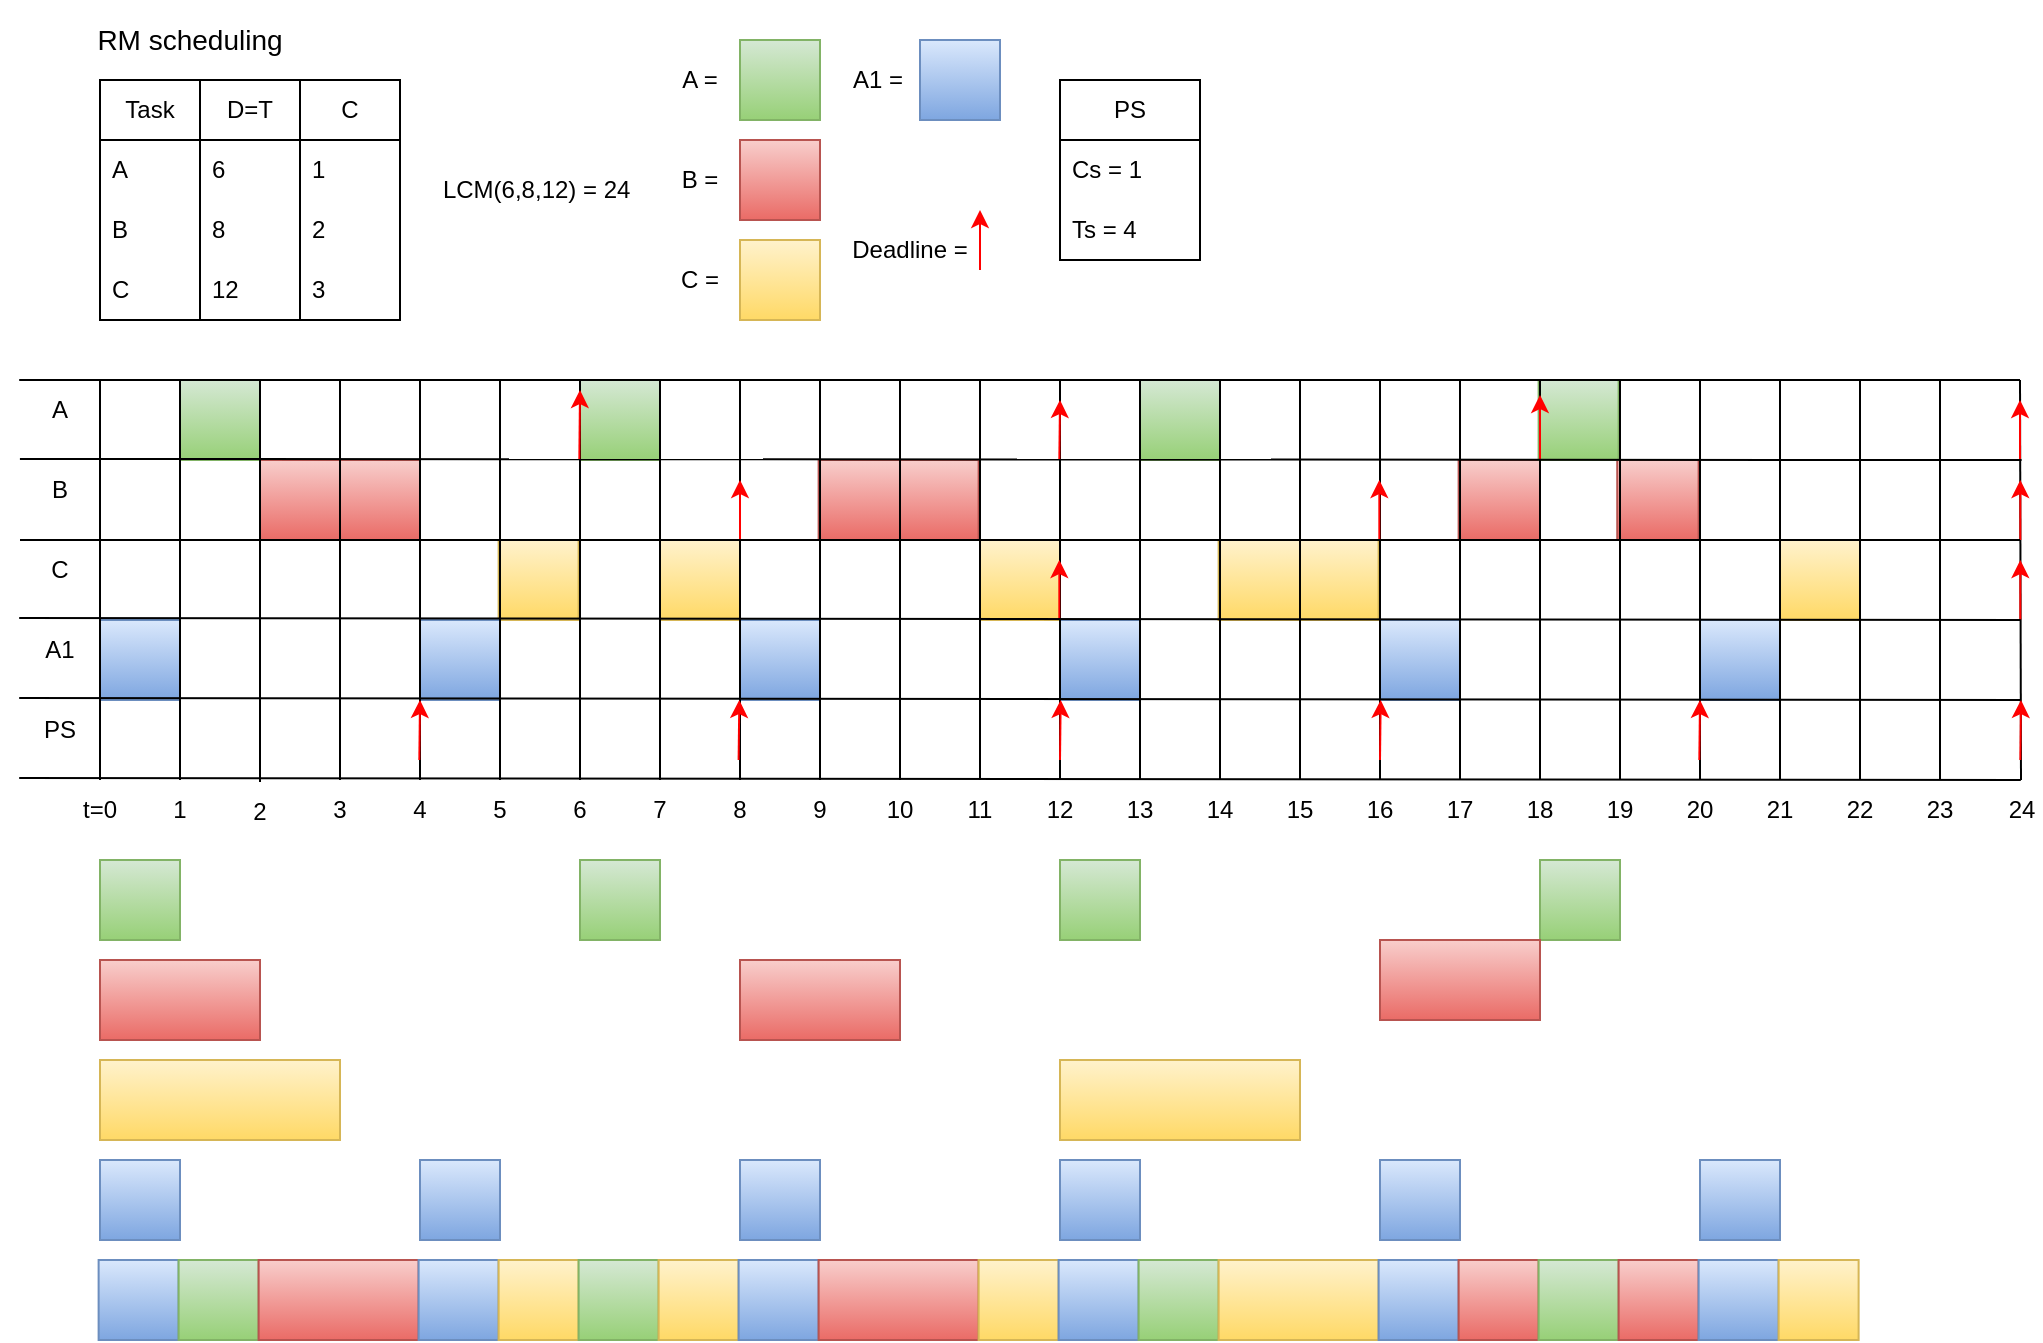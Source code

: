 <mxfile version="22.1.2" type="device">
  <diagram name="Sida-1" id="bI88NV0exRHbOh0KIqnN">
    <mxGraphModel dx="1357" dy="914" grid="1" gridSize="10" guides="1" tooltips="1" connect="1" arrows="1" fold="1" page="1" pageScale="1" pageWidth="827" pageHeight="1169" math="0" shadow="0">
      <root>
        <mxCell id="0" />
        <mxCell id="1" parent="0" />
        <mxCell id="SeVfyd3zEwKNkUkjgWwA-301" value="" style="rounded=0;whiteSpace=wrap;html=1;fillColor=#fff2cc;strokeColor=#d6b656;gradientColor=#ffd966;" vertex="1" parent="1">
          <mxGeometry x="920" y="280" width="40" height="40" as="geometry" />
        </mxCell>
        <mxCell id="SeVfyd3zEwKNkUkjgWwA-300" value="" style="rounded=0;whiteSpace=wrap;html=1;fillColor=#fff2cc;strokeColor=#d6b656;gradientColor=#ffd966;" vertex="1" parent="1">
          <mxGeometry x="639.31" y="280" width="80" height="40" as="geometry" />
        </mxCell>
        <mxCell id="SeVfyd3zEwKNkUkjgWwA-299" value="" style="rounded=0;whiteSpace=wrap;html=1;fillColor=#fff2cc;strokeColor=#d6b656;gradientColor=#ffd966;" vertex="1" parent="1">
          <mxGeometry x="520" y="280" width="40" height="40" as="geometry" />
        </mxCell>
        <mxCell id="SeVfyd3zEwKNkUkjgWwA-298" value="" style="rounded=0;whiteSpace=wrap;html=1;fillColor=#fff2cc;strokeColor=#d6b656;gradientColor=#ffd966;" vertex="1" parent="1">
          <mxGeometry x="360" y="280" width="40" height="40" as="geometry" />
        </mxCell>
        <mxCell id="SeVfyd3zEwKNkUkjgWwA-297" value="" style="rounded=0;whiteSpace=wrap;html=1;fillColor=#fff2cc;strokeColor=#d6b656;gradientColor=#ffd966;" vertex="1" parent="1">
          <mxGeometry x="279.31" y="280" width="40" height="40" as="geometry" />
        </mxCell>
        <mxCell id="SeVfyd3zEwKNkUkjgWwA-296" value="" style="rounded=0;whiteSpace=wrap;html=1;fillColor=#f8cecc;strokeColor=#b85450;gradientColor=#ea6b66;" vertex="1" parent="1">
          <mxGeometry x="838.62" y="240" width="40.69" height="40" as="geometry" />
        </mxCell>
        <mxCell id="SeVfyd3zEwKNkUkjgWwA-295" value="" style="rounded=0;whiteSpace=wrap;html=1;fillColor=#f8cecc;strokeColor=#b85450;gradientColor=#ea6b66;" vertex="1" parent="1">
          <mxGeometry x="759.31" y="240" width="40.69" height="40" as="geometry" />
        </mxCell>
        <mxCell id="SeVfyd3zEwKNkUkjgWwA-294" value="" style="rounded=0;whiteSpace=wrap;html=1;fillColor=#f8cecc;strokeColor=#b85450;gradientColor=#ea6b66;" vertex="1" parent="1">
          <mxGeometry x="439.31" y="240" width="80" height="40" as="geometry" />
        </mxCell>
        <mxCell id="SeVfyd3zEwKNkUkjgWwA-292" value="" style="rounded=0;whiteSpace=wrap;html=1;fillColor=#f8cecc;strokeColor=#b85450;gradientColor=#ea6b66;" vertex="1" parent="1">
          <mxGeometry x="160" y="240" width="80" height="40" as="geometry" />
        </mxCell>
        <mxCell id="SeVfyd3zEwKNkUkjgWwA-291" value="" style="whiteSpace=wrap;html=1;aspect=fixed;fillColor=#d5e8d4;strokeColor=#82b366;gradientColor=#97d077;" vertex="1" parent="1">
          <mxGeometry x="799.31" y="200" width="40" height="40" as="geometry" />
        </mxCell>
        <mxCell id="SeVfyd3zEwKNkUkjgWwA-290" value="" style="whiteSpace=wrap;html=1;aspect=fixed;fillColor=#d5e8d4;strokeColor=#82b366;gradientColor=#97d077;" vertex="1" parent="1">
          <mxGeometry x="600" y="200" width="40" height="40" as="geometry" />
        </mxCell>
        <mxCell id="SeVfyd3zEwKNkUkjgWwA-289" value="" style="whiteSpace=wrap;html=1;aspect=fixed;fillColor=#d5e8d4;strokeColor=#82b366;gradientColor=#97d077;" vertex="1" parent="1">
          <mxGeometry x="320" y="200" width="40" height="40" as="geometry" />
        </mxCell>
        <mxCell id="SeVfyd3zEwKNkUkjgWwA-288" value="" style="whiteSpace=wrap;html=1;aspect=fixed;fillColor=#d5e8d4;strokeColor=#82b366;gradientColor=#97d077;" vertex="1" parent="1">
          <mxGeometry x="120" y="200" width="40" height="40" as="geometry" />
        </mxCell>
        <mxCell id="SeVfyd3zEwKNkUkjgWwA-287" value="" style="whiteSpace=wrap;html=1;aspect=fixed;fillColor=#dae8fc;strokeColor=#6c8ebf;gradientColor=#7ea6e0;" vertex="1" parent="1">
          <mxGeometry x="880" y="320" width="40" height="40" as="geometry" />
        </mxCell>
        <mxCell id="SeVfyd3zEwKNkUkjgWwA-286" value="" style="whiteSpace=wrap;html=1;aspect=fixed;fillColor=#dae8fc;strokeColor=#6c8ebf;gradientColor=#7ea6e0;" vertex="1" parent="1">
          <mxGeometry x="720" y="320" width="40" height="40" as="geometry" />
        </mxCell>
        <mxCell id="SeVfyd3zEwKNkUkjgWwA-284" value="" style="whiteSpace=wrap;html=1;aspect=fixed;fillColor=#dae8fc;strokeColor=#6c8ebf;gradientColor=#7ea6e0;" vertex="1" parent="1">
          <mxGeometry x="400" y="320" width="40" height="40" as="geometry" />
        </mxCell>
        <mxCell id="SeVfyd3zEwKNkUkjgWwA-285" value="" style="whiteSpace=wrap;html=1;aspect=fixed;fillColor=#dae8fc;strokeColor=#6c8ebf;gradientColor=#7ea6e0;" vertex="1" parent="1">
          <mxGeometry x="560" y="320" width="40" height="40" as="geometry" />
        </mxCell>
        <mxCell id="SeVfyd3zEwKNkUkjgWwA-283" value="" style="whiteSpace=wrap;html=1;aspect=fixed;fillColor=#dae8fc;strokeColor=#6c8ebf;gradientColor=#7ea6e0;" vertex="1" parent="1">
          <mxGeometry x="240" y="320" width="40" height="40" as="geometry" />
        </mxCell>
        <mxCell id="SeVfyd3zEwKNkUkjgWwA-282" value="" style="whiteSpace=wrap;html=1;aspect=fixed;fillColor=#dae8fc;strokeColor=#6c8ebf;gradientColor=#7ea6e0;" vertex="1" parent="1">
          <mxGeometry x="80" y="320" width="40" height="40" as="geometry" />
        </mxCell>
        <mxCell id="SeVfyd3zEwKNkUkjgWwA-144" value="" style="whiteSpace=wrap;html=1;aspect=fixed;fillColor=#d5e8d4;strokeColor=#82b366;gradientColor=#97d077;" vertex="1" parent="1">
          <mxGeometry x="800" y="440" width="40" height="40" as="geometry" />
        </mxCell>
        <mxCell id="SeVfyd3zEwKNkUkjgWwA-145" value="" style="rounded=0;whiteSpace=wrap;html=1;fillColor=#f8cecc;strokeColor=#b85450;gradientColor=#ea6b66;" vertex="1" parent="1">
          <mxGeometry x="720" y="480" width="80" height="40" as="geometry" />
        </mxCell>
        <mxCell id="SeVfyd3zEwKNkUkjgWwA-146" value="" style="rounded=0;whiteSpace=wrap;html=1;fillColor=#fff2cc;strokeColor=#d6b656;gradientColor=#ffd966;" vertex="1" parent="1">
          <mxGeometry x="560" y="540" width="120" height="40" as="geometry" />
        </mxCell>
        <mxCell id="SeVfyd3zEwKNkUkjgWwA-147" value="" style="whiteSpace=wrap;html=1;aspect=fixed;fillColor=#d5e8d4;strokeColor=#82b366;gradientColor=#97d077;" vertex="1" parent="1">
          <mxGeometry x="560" y="440" width="40" height="40" as="geometry" />
        </mxCell>
        <mxCell id="SeVfyd3zEwKNkUkjgWwA-148" value="" style="rounded=0;whiteSpace=wrap;html=1;fillColor=#f8cecc;strokeColor=#b85450;gradientColor=#ea6b66;" vertex="1" parent="1">
          <mxGeometry x="400" y="490" width="80" height="40" as="geometry" />
        </mxCell>
        <mxCell id="SeVfyd3zEwKNkUkjgWwA-149" value="" style="whiteSpace=wrap;html=1;aspect=fixed;fillColor=#d5e8d4;strokeColor=#82b366;gradientColor=#97d077;" vertex="1" parent="1">
          <mxGeometry x="320" y="440" width="40" height="40" as="geometry" />
        </mxCell>
        <mxCell id="SeVfyd3zEwKNkUkjgWwA-150" value="" style="rounded=0;whiteSpace=wrap;html=1;fillColor=#fff2cc;strokeColor=#d6b656;gradientColor=#ffd966;" vertex="1" parent="1">
          <mxGeometry x="80" y="540" width="120" height="40" as="geometry" />
        </mxCell>
        <mxCell id="SeVfyd3zEwKNkUkjgWwA-151" value="" style="rounded=0;whiteSpace=wrap;html=1;fillColor=#f8cecc;strokeColor=#b85450;gradientColor=#ea6b66;" vertex="1" parent="1">
          <mxGeometry x="80" y="490" width="80" height="40" as="geometry" />
        </mxCell>
        <mxCell id="SeVfyd3zEwKNkUkjgWwA-152" value="" style="whiteSpace=wrap;html=1;aspect=fixed;fillColor=#d5e8d4;strokeColor=#82b366;gradientColor=#97d077;" vertex="1" parent="1">
          <mxGeometry x="80" y="440" width="40" height="40" as="geometry" />
        </mxCell>
        <mxCell id="SeVfyd3zEwKNkUkjgWwA-153" value="" style="endArrow=none;html=1;rounded=0;exitX=0.5;exitY=0;exitDx=0;exitDy=0;" edge="1" parent="1" source="SeVfyd3zEwKNkUkjgWwA-200">
          <mxGeometry width="50" height="50" relative="1" as="geometry">
            <mxPoint x="80" y="360" as="sourcePoint" />
            <mxPoint x="80" y="200" as="targetPoint" />
            <Array as="points" />
          </mxGeometry>
        </mxCell>
        <mxCell id="SeVfyd3zEwKNkUkjgWwA-154" value="" style="endArrow=none;html=1;rounded=0;exitX=0.5;exitY=0;exitDx=0;exitDy=0;" edge="1" parent="1" source="SeVfyd3zEwKNkUkjgWwA-201">
          <mxGeometry width="50" height="50" relative="1" as="geometry">
            <mxPoint x="120" y="360" as="sourcePoint" />
            <mxPoint x="120" y="200" as="targetPoint" />
            <Array as="points" />
          </mxGeometry>
        </mxCell>
        <mxCell id="SeVfyd3zEwKNkUkjgWwA-155" value="" style="endArrow=none;html=1;rounded=0;exitX=0.5;exitY=0;exitDx=0;exitDy=0;" edge="1" parent="1" source="SeVfyd3zEwKNkUkjgWwA-202">
          <mxGeometry width="50" height="50" relative="1" as="geometry">
            <mxPoint x="160" y="360" as="sourcePoint" />
            <mxPoint x="160" y="200" as="targetPoint" />
            <Array as="points" />
          </mxGeometry>
        </mxCell>
        <mxCell id="SeVfyd3zEwKNkUkjgWwA-156" value="" style="endArrow=none;html=1;rounded=0;exitX=0.5;exitY=0;exitDx=0;exitDy=0;" edge="1" parent="1" source="SeVfyd3zEwKNkUkjgWwA-203">
          <mxGeometry width="50" height="50" relative="1" as="geometry">
            <mxPoint x="200" y="360" as="sourcePoint" />
            <mxPoint x="200" y="200" as="targetPoint" />
            <Array as="points" />
          </mxGeometry>
        </mxCell>
        <mxCell id="SeVfyd3zEwKNkUkjgWwA-157" value="" style="endArrow=none;html=1;rounded=0;exitX=0.5;exitY=0;exitDx=0;exitDy=0;" edge="1" parent="1" source="SeVfyd3zEwKNkUkjgWwA-204">
          <mxGeometry width="50" height="50" relative="1" as="geometry">
            <mxPoint x="240" y="360" as="sourcePoint" />
            <mxPoint x="240" y="200" as="targetPoint" />
            <Array as="points" />
          </mxGeometry>
        </mxCell>
        <mxCell id="SeVfyd3zEwKNkUkjgWwA-158" value="" style="endArrow=none;html=1;rounded=0;exitX=0.5;exitY=0;exitDx=0;exitDy=0;" edge="1" parent="1" source="SeVfyd3zEwKNkUkjgWwA-205">
          <mxGeometry width="50" height="50" relative="1" as="geometry">
            <mxPoint x="280" y="360" as="sourcePoint" />
            <mxPoint x="280" y="200" as="targetPoint" />
            <Array as="points" />
          </mxGeometry>
        </mxCell>
        <mxCell id="SeVfyd3zEwKNkUkjgWwA-159" value="" style="endArrow=none;html=1;rounded=0;exitX=0.5;exitY=0;exitDx=0;exitDy=0;" edge="1" parent="1" source="SeVfyd3zEwKNkUkjgWwA-206">
          <mxGeometry width="50" height="50" relative="1" as="geometry">
            <mxPoint x="320" y="360" as="sourcePoint" />
            <mxPoint x="320" y="200" as="targetPoint" />
            <Array as="points" />
          </mxGeometry>
        </mxCell>
        <mxCell id="SeVfyd3zEwKNkUkjgWwA-160" value="" style="endArrow=none;html=1;rounded=0;exitX=0.5;exitY=0;exitDx=0;exitDy=0;" edge="1" parent="1" source="SeVfyd3zEwKNkUkjgWwA-207">
          <mxGeometry width="50" height="50" relative="1" as="geometry">
            <mxPoint x="360" y="360" as="sourcePoint" />
            <mxPoint x="360" y="200" as="targetPoint" />
            <Array as="points" />
          </mxGeometry>
        </mxCell>
        <mxCell id="SeVfyd3zEwKNkUkjgWwA-161" value="" style="endArrow=none;html=1;rounded=0;exitX=0.5;exitY=0;exitDx=0;exitDy=0;" edge="1" parent="1" source="SeVfyd3zEwKNkUkjgWwA-208">
          <mxGeometry width="50" height="50" relative="1" as="geometry">
            <mxPoint x="400" y="360" as="sourcePoint" />
            <mxPoint x="400" y="200" as="targetPoint" />
            <Array as="points" />
          </mxGeometry>
        </mxCell>
        <mxCell id="SeVfyd3zEwKNkUkjgWwA-162" value="" style="endArrow=none;html=1;rounded=0;exitX=0.5;exitY=0;exitDx=0;exitDy=0;" edge="1" parent="1" source="SeVfyd3zEwKNkUkjgWwA-209">
          <mxGeometry width="50" height="50" relative="1" as="geometry">
            <mxPoint x="440" y="360" as="sourcePoint" />
            <mxPoint x="440" y="200" as="targetPoint" />
            <Array as="points" />
          </mxGeometry>
        </mxCell>
        <mxCell id="SeVfyd3zEwKNkUkjgWwA-163" value="" style="endArrow=none;html=1;rounded=0;exitX=0.5;exitY=0;exitDx=0;exitDy=0;" edge="1" parent="1" source="SeVfyd3zEwKNkUkjgWwA-210">
          <mxGeometry width="50" height="50" relative="1" as="geometry">
            <mxPoint x="480" y="360" as="sourcePoint" />
            <mxPoint x="480" y="200" as="targetPoint" />
            <Array as="points" />
          </mxGeometry>
        </mxCell>
        <mxCell id="SeVfyd3zEwKNkUkjgWwA-164" value="" style="endArrow=none;html=1;rounded=0;exitX=0.5;exitY=0;exitDx=0;exitDy=0;" edge="1" parent="1" source="SeVfyd3zEwKNkUkjgWwA-211">
          <mxGeometry width="50" height="50" relative="1" as="geometry">
            <mxPoint x="520" y="360" as="sourcePoint" />
            <mxPoint x="520" y="200" as="targetPoint" />
            <Array as="points" />
          </mxGeometry>
        </mxCell>
        <mxCell id="SeVfyd3zEwKNkUkjgWwA-165" value="" style="endArrow=none;html=1;rounded=0;exitX=0.5;exitY=0;exitDx=0;exitDy=0;" edge="1" parent="1" source="SeVfyd3zEwKNkUkjgWwA-212">
          <mxGeometry width="50" height="50" relative="1" as="geometry">
            <mxPoint x="560" y="360" as="sourcePoint" />
            <mxPoint x="560" y="200" as="targetPoint" />
            <Array as="points" />
          </mxGeometry>
        </mxCell>
        <mxCell id="SeVfyd3zEwKNkUkjgWwA-166" value="" style="endArrow=none;html=1;rounded=0;exitX=0.5;exitY=0;exitDx=0;exitDy=0;" edge="1" parent="1" source="SeVfyd3zEwKNkUkjgWwA-213">
          <mxGeometry width="50" height="50" relative="1" as="geometry">
            <mxPoint x="600" y="360" as="sourcePoint" />
            <mxPoint x="600" y="200" as="targetPoint" />
            <Array as="points" />
          </mxGeometry>
        </mxCell>
        <mxCell id="SeVfyd3zEwKNkUkjgWwA-167" value="" style="endArrow=none;html=1;rounded=0;exitX=0.5;exitY=0;exitDx=0;exitDy=0;" edge="1" parent="1" source="SeVfyd3zEwKNkUkjgWwA-214">
          <mxGeometry width="50" height="50" relative="1" as="geometry">
            <mxPoint x="640" y="360" as="sourcePoint" />
            <mxPoint x="640" y="200" as="targetPoint" />
            <Array as="points" />
          </mxGeometry>
        </mxCell>
        <mxCell id="SeVfyd3zEwKNkUkjgWwA-168" value="" style="endArrow=none;html=1;rounded=0;exitX=0.5;exitY=0;exitDx=0;exitDy=0;" edge="1" parent="1" source="SeVfyd3zEwKNkUkjgWwA-215">
          <mxGeometry width="50" height="50" relative="1" as="geometry">
            <mxPoint x="680" y="360" as="sourcePoint" />
            <mxPoint x="680" y="200" as="targetPoint" />
            <Array as="points" />
          </mxGeometry>
        </mxCell>
        <mxCell id="SeVfyd3zEwKNkUkjgWwA-169" value="" style="endArrow=none;html=1;rounded=0;exitX=0.5;exitY=0;exitDx=0;exitDy=0;" edge="1" parent="1" source="SeVfyd3zEwKNkUkjgWwA-216">
          <mxGeometry width="50" height="50" relative="1" as="geometry">
            <mxPoint x="720" y="360" as="sourcePoint" />
            <mxPoint x="720" y="200" as="targetPoint" />
            <Array as="points" />
          </mxGeometry>
        </mxCell>
        <mxCell id="SeVfyd3zEwKNkUkjgWwA-170" value="" style="endArrow=none;html=1;rounded=0;exitX=0.5;exitY=0;exitDx=0;exitDy=0;" edge="1" parent="1" source="SeVfyd3zEwKNkUkjgWwA-217">
          <mxGeometry width="50" height="50" relative="1" as="geometry">
            <mxPoint x="760" y="360" as="sourcePoint" />
            <mxPoint x="760" y="200" as="targetPoint" />
            <Array as="points" />
          </mxGeometry>
        </mxCell>
        <mxCell id="SeVfyd3zEwKNkUkjgWwA-171" value="" style="endArrow=none;html=1;rounded=0;exitX=0.5;exitY=0;exitDx=0;exitDy=0;" edge="1" parent="1" source="SeVfyd3zEwKNkUkjgWwA-218">
          <mxGeometry width="50" height="50" relative="1" as="geometry">
            <mxPoint x="800" y="360" as="sourcePoint" />
            <mxPoint x="800" y="200" as="targetPoint" />
            <Array as="points" />
          </mxGeometry>
        </mxCell>
        <mxCell id="SeVfyd3zEwKNkUkjgWwA-172" value="" style="endArrow=none;html=1;rounded=0;exitX=0.5;exitY=0;exitDx=0;exitDy=0;" edge="1" parent="1" source="SeVfyd3zEwKNkUkjgWwA-219">
          <mxGeometry width="50" height="50" relative="1" as="geometry">
            <mxPoint x="840" y="360" as="sourcePoint" />
            <mxPoint x="840" y="200" as="targetPoint" />
            <Array as="points" />
          </mxGeometry>
        </mxCell>
        <mxCell id="SeVfyd3zEwKNkUkjgWwA-173" value="" style="endArrow=none;html=1;rounded=0;exitX=0.5;exitY=0;exitDx=0;exitDy=0;" edge="1" parent="1" source="SeVfyd3zEwKNkUkjgWwA-220">
          <mxGeometry width="50" height="50" relative="1" as="geometry">
            <mxPoint x="880" y="360" as="sourcePoint" />
            <mxPoint x="880" y="200" as="targetPoint" />
            <Array as="points" />
          </mxGeometry>
        </mxCell>
        <mxCell id="SeVfyd3zEwKNkUkjgWwA-174" value="" style="endArrow=none;html=1;rounded=0;exitX=0.5;exitY=0;exitDx=0;exitDy=0;" edge="1" parent="1" source="SeVfyd3zEwKNkUkjgWwA-221">
          <mxGeometry width="50" height="50" relative="1" as="geometry">
            <mxPoint x="920" y="360" as="sourcePoint" />
            <mxPoint x="920" y="200" as="targetPoint" />
            <Array as="points" />
          </mxGeometry>
        </mxCell>
        <mxCell id="SeVfyd3zEwKNkUkjgWwA-175" value="" style="endArrow=none;html=1;rounded=0;exitX=0.5;exitY=0;exitDx=0;exitDy=0;" edge="1" parent="1" source="SeVfyd3zEwKNkUkjgWwA-222">
          <mxGeometry width="50" height="50" relative="1" as="geometry">
            <mxPoint x="960" y="360" as="sourcePoint" />
            <mxPoint x="960" y="200" as="targetPoint" />
            <Array as="points" />
          </mxGeometry>
        </mxCell>
        <mxCell id="SeVfyd3zEwKNkUkjgWwA-176" value="" style="endArrow=none;html=1;rounded=0;exitX=0.5;exitY=0;exitDx=0;exitDy=0;" edge="1" parent="1" source="SeVfyd3zEwKNkUkjgWwA-223">
          <mxGeometry width="50" height="50" relative="1" as="geometry">
            <mxPoint x="1000" y="360" as="sourcePoint" />
            <mxPoint x="1000" y="200" as="targetPoint" />
            <Array as="points" />
          </mxGeometry>
        </mxCell>
        <mxCell id="SeVfyd3zEwKNkUkjgWwA-177" value="" style="endArrow=none;html=1;rounded=0;exitX=0.5;exitY=0;exitDx=0;exitDy=0;" edge="1" parent="1" source="SeVfyd3zEwKNkUkjgWwA-224">
          <mxGeometry width="50" height="50" relative="1" as="geometry">
            <mxPoint x="1040" y="360" as="sourcePoint" />
            <mxPoint x="1040" y="200" as="targetPoint" />
            <Array as="points" />
          </mxGeometry>
        </mxCell>
        <mxCell id="SeVfyd3zEwKNkUkjgWwA-178" value="A" style="text;html=1;strokeColor=none;fillColor=none;align=center;verticalAlign=middle;whiteSpace=wrap;rounded=0;" vertex="1" parent="1">
          <mxGeometry x="30" y="200" width="60" height="30" as="geometry" />
        </mxCell>
        <mxCell id="SeVfyd3zEwKNkUkjgWwA-179" value="B" style="text;html=1;strokeColor=none;fillColor=none;align=center;verticalAlign=middle;whiteSpace=wrap;rounded=0;" vertex="1" parent="1">
          <mxGeometry x="30" y="240" width="60" height="30" as="geometry" />
        </mxCell>
        <mxCell id="SeVfyd3zEwKNkUkjgWwA-180" value="C" style="text;html=1;strokeColor=none;fillColor=none;align=center;verticalAlign=middle;whiteSpace=wrap;rounded=0;" vertex="1" parent="1">
          <mxGeometry x="30" y="280" width="60" height="30" as="geometry" />
        </mxCell>
        <mxCell id="SeVfyd3zEwKNkUkjgWwA-181" value="Task" style="swimlane;fontStyle=0;childLayout=stackLayout;horizontal=1;startSize=30;horizontalStack=0;resizeParent=1;resizeParentMax=0;resizeLast=0;collapsible=1;marginBottom=0;whiteSpace=wrap;html=1;" vertex="1" parent="1">
          <mxGeometry x="80" y="50" width="50" height="120" as="geometry" />
        </mxCell>
        <mxCell id="SeVfyd3zEwKNkUkjgWwA-182" value="A" style="text;strokeColor=none;fillColor=none;align=left;verticalAlign=middle;spacingLeft=4;spacingRight=4;overflow=hidden;points=[[0,0.5],[1,0.5]];portConstraint=eastwest;rotatable=0;whiteSpace=wrap;html=1;" vertex="1" parent="SeVfyd3zEwKNkUkjgWwA-181">
          <mxGeometry y="30" width="50" height="30" as="geometry" />
        </mxCell>
        <mxCell id="SeVfyd3zEwKNkUkjgWwA-183" value="B" style="text;strokeColor=none;fillColor=none;align=left;verticalAlign=middle;spacingLeft=4;spacingRight=4;overflow=hidden;points=[[0,0.5],[1,0.5]];portConstraint=eastwest;rotatable=0;whiteSpace=wrap;html=1;" vertex="1" parent="SeVfyd3zEwKNkUkjgWwA-181">
          <mxGeometry y="60" width="50" height="30" as="geometry" />
        </mxCell>
        <mxCell id="SeVfyd3zEwKNkUkjgWwA-184" value="C" style="text;strokeColor=none;fillColor=none;align=left;verticalAlign=middle;spacingLeft=4;spacingRight=4;overflow=hidden;points=[[0,0.5],[1,0.5]];portConstraint=eastwest;rotatable=0;whiteSpace=wrap;html=1;" vertex="1" parent="SeVfyd3zEwKNkUkjgWwA-181">
          <mxGeometry y="90" width="50" height="30" as="geometry" />
        </mxCell>
        <mxCell id="SeVfyd3zEwKNkUkjgWwA-185" value="D=T" style="swimlane;fontStyle=0;childLayout=stackLayout;horizontal=1;startSize=30;horizontalStack=0;resizeParent=1;resizeParentMax=0;resizeLast=0;collapsible=1;marginBottom=0;whiteSpace=wrap;html=1;" vertex="1" parent="1">
          <mxGeometry x="130" y="50" width="50" height="120" as="geometry" />
        </mxCell>
        <mxCell id="SeVfyd3zEwKNkUkjgWwA-186" value="6" style="text;strokeColor=none;fillColor=none;align=left;verticalAlign=middle;spacingLeft=4;spacingRight=4;overflow=hidden;points=[[0,0.5],[1,0.5]];portConstraint=eastwest;rotatable=0;whiteSpace=wrap;html=1;" vertex="1" parent="SeVfyd3zEwKNkUkjgWwA-185">
          <mxGeometry y="30" width="50" height="30" as="geometry" />
        </mxCell>
        <mxCell id="SeVfyd3zEwKNkUkjgWwA-187" value="8" style="text;strokeColor=none;fillColor=none;align=left;verticalAlign=middle;spacingLeft=4;spacingRight=4;overflow=hidden;points=[[0,0.5],[1,0.5]];portConstraint=eastwest;rotatable=0;whiteSpace=wrap;html=1;" vertex="1" parent="SeVfyd3zEwKNkUkjgWwA-185">
          <mxGeometry y="60" width="50" height="30" as="geometry" />
        </mxCell>
        <mxCell id="SeVfyd3zEwKNkUkjgWwA-188" value="12" style="text;strokeColor=none;fillColor=none;align=left;verticalAlign=middle;spacingLeft=4;spacingRight=4;overflow=hidden;points=[[0,0.5],[1,0.5]];portConstraint=eastwest;rotatable=0;whiteSpace=wrap;html=1;" vertex="1" parent="SeVfyd3zEwKNkUkjgWwA-185">
          <mxGeometry y="90" width="50" height="30" as="geometry" />
        </mxCell>
        <mxCell id="SeVfyd3zEwKNkUkjgWwA-189" value="C" style="swimlane;fontStyle=0;childLayout=stackLayout;horizontal=1;startSize=30;horizontalStack=0;resizeParent=1;resizeParentMax=0;resizeLast=0;collapsible=1;marginBottom=0;whiteSpace=wrap;html=1;" vertex="1" parent="1">
          <mxGeometry x="180" y="50" width="50" height="120" as="geometry" />
        </mxCell>
        <mxCell id="SeVfyd3zEwKNkUkjgWwA-190" value="1" style="text;strokeColor=none;fillColor=none;align=left;verticalAlign=middle;spacingLeft=4;spacingRight=4;overflow=hidden;points=[[0,0.5],[1,0.5]];portConstraint=eastwest;rotatable=0;whiteSpace=wrap;html=1;" vertex="1" parent="SeVfyd3zEwKNkUkjgWwA-189">
          <mxGeometry y="30" width="50" height="30" as="geometry" />
        </mxCell>
        <mxCell id="SeVfyd3zEwKNkUkjgWwA-191" value="2" style="text;strokeColor=none;fillColor=none;align=left;verticalAlign=middle;spacingLeft=4;spacingRight=4;overflow=hidden;points=[[0,0.5],[1,0.5]];portConstraint=eastwest;rotatable=0;whiteSpace=wrap;html=1;" vertex="1" parent="SeVfyd3zEwKNkUkjgWwA-189">
          <mxGeometry y="60" width="50" height="30" as="geometry" />
        </mxCell>
        <mxCell id="SeVfyd3zEwKNkUkjgWwA-192" value="3" style="text;strokeColor=none;fillColor=none;align=left;verticalAlign=middle;spacingLeft=4;spacingRight=4;overflow=hidden;points=[[0,0.5],[1,0.5]];portConstraint=eastwest;rotatable=0;whiteSpace=wrap;html=1;" vertex="1" parent="SeVfyd3zEwKNkUkjgWwA-189">
          <mxGeometry y="90" width="50" height="30" as="geometry" />
        </mxCell>
        <mxCell id="SeVfyd3zEwKNkUkjgWwA-193" value="LCM(6,8,12) = 24&amp;nbsp;" style="text;html=1;strokeColor=none;fillColor=none;align=center;verticalAlign=middle;whiteSpace=wrap;rounded=0;" vertex="1" parent="1">
          <mxGeometry x="250" y="90" width="100" height="30" as="geometry" />
        </mxCell>
        <mxCell id="SeVfyd3zEwKNkUkjgWwA-194" value="" style="whiteSpace=wrap;html=1;aspect=fixed;fillColor=#fff2cc;strokeColor=#d6b656;gradientColor=#ffd966;" vertex="1" parent="1">
          <mxGeometry x="400" y="130" width="40" height="40" as="geometry" />
        </mxCell>
        <mxCell id="SeVfyd3zEwKNkUkjgWwA-195" value="" style="whiteSpace=wrap;html=1;aspect=fixed;fillColor=#f8cecc;strokeColor=#b85450;gradientColor=#ea6b66;" vertex="1" parent="1">
          <mxGeometry x="400" y="80" width="40" height="40" as="geometry" />
        </mxCell>
        <mxCell id="SeVfyd3zEwKNkUkjgWwA-196" value="" style="whiteSpace=wrap;html=1;aspect=fixed;fillColor=#d5e8d4;strokeColor=#82b366;gradientColor=#97d077;" vertex="1" parent="1">
          <mxGeometry x="400" y="30" width="40" height="40" as="geometry" />
        </mxCell>
        <mxCell id="SeVfyd3zEwKNkUkjgWwA-197" value="A =" style="text;html=1;strokeColor=none;fillColor=none;align=center;verticalAlign=middle;whiteSpace=wrap;rounded=0;" vertex="1" parent="1">
          <mxGeometry x="350" y="35" width="60" height="30" as="geometry" />
        </mxCell>
        <mxCell id="SeVfyd3zEwKNkUkjgWwA-198" value="B =" style="text;html=1;strokeColor=none;fillColor=none;align=center;verticalAlign=middle;whiteSpace=wrap;rounded=0;" vertex="1" parent="1">
          <mxGeometry x="350" y="85" width="60" height="30" as="geometry" />
        </mxCell>
        <mxCell id="SeVfyd3zEwKNkUkjgWwA-199" value="C =" style="text;html=1;strokeColor=none;fillColor=none;align=center;verticalAlign=middle;whiteSpace=wrap;rounded=0;" vertex="1" parent="1">
          <mxGeometry x="350" y="135" width="60" height="30" as="geometry" />
        </mxCell>
        <mxCell id="SeVfyd3zEwKNkUkjgWwA-200" value="t=0" style="text;html=1;strokeColor=none;fillColor=none;align=center;verticalAlign=middle;whiteSpace=wrap;rounded=0;" vertex="1" parent="1">
          <mxGeometry x="60" y="400" width="40" height="30" as="geometry" />
        </mxCell>
        <mxCell id="SeVfyd3zEwKNkUkjgWwA-201" value="1" style="text;html=1;strokeColor=none;fillColor=none;align=center;verticalAlign=middle;whiteSpace=wrap;rounded=0;" vertex="1" parent="1">
          <mxGeometry x="110" y="400" width="20" height="30" as="geometry" />
        </mxCell>
        <mxCell id="SeVfyd3zEwKNkUkjgWwA-202" value="2" style="text;html=1;strokeColor=none;fillColor=none;align=center;verticalAlign=middle;whiteSpace=wrap;rounded=0;" vertex="1" parent="1">
          <mxGeometry x="150" y="401" width="20" height="30" as="geometry" />
        </mxCell>
        <mxCell id="SeVfyd3zEwKNkUkjgWwA-203" value="3" style="text;html=1;strokeColor=none;fillColor=none;align=center;verticalAlign=middle;whiteSpace=wrap;rounded=0;" vertex="1" parent="1">
          <mxGeometry x="190" y="400" width="20" height="30" as="geometry" />
        </mxCell>
        <mxCell id="SeVfyd3zEwKNkUkjgWwA-204" value="4" style="text;html=1;strokeColor=none;fillColor=none;align=center;verticalAlign=middle;whiteSpace=wrap;rounded=0;" vertex="1" parent="1">
          <mxGeometry x="230" y="400" width="20" height="30" as="geometry" />
        </mxCell>
        <mxCell id="SeVfyd3zEwKNkUkjgWwA-205" value="5" style="text;html=1;strokeColor=none;fillColor=none;align=center;verticalAlign=middle;whiteSpace=wrap;rounded=0;" vertex="1" parent="1">
          <mxGeometry x="270" y="400" width="20" height="30" as="geometry" />
        </mxCell>
        <mxCell id="SeVfyd3zEwKNkUkjgWwA-206" value="6" style="text;html=1;strokeColor=none;fillColor=none;align=center;verticalAlign=middle;whiteSpace=wrap;rounded=0;" vertex="1" parent="1">
          <mxGeometry x="310" y="400" width="20" height="30" as="geometry" />
        </mxCell>
        <mxCell id="SeVfyd3zEwKNkUkjgWwA-207" value="7" style="text;html=1;strokeColor=none;fillColor=none;align=center;verticalAlign=middle;whiteSpace=wrap;rounded=0;" vertex="1" parent="1">
          <mxGeometry x="350" y="400" width="20" height="30" as="geometry" />
        </mxCell>
        <mxCell id="SeVfyd3zEwKNkUkjgWwA-208" value="8" style="text;html=1;strokeColor=none;fillColor=none;align=center;verticalAlign=middle;whiteSpace=wrap;rounded=0;" vertex="1" parent="1">
          <mxGeometry x="390" y="400" width="20" height="30" as="geometry" />
        </mxCell>
        <mxCell id="SeVfyd3zEwKNkUkjgWwA-209" value="9" style="text;html=1;strokeColor=none;fillColor=none;align=center;verticalAlign=middle;whiteSpace=wrap;rounded=0;" vertex="1" parent="1">
          <mxGeometry x="430" y="400" width="20" height="30" as="geometry" />
        </mxCell>
        <mxCell id="SeVfyd3zEwKNkUkjgWwA-210" value="10" style="text;html=1;strokeColor=none;fillColor=none;align=center;verticalAlign=middle;whiteSpace=wrap;rounded=0;" vertex="1" parent="1">
          <mxGeometry x="470" y="400" width="20" height="30" as="geometry" />
        </mxCell>
        <mxCell id="SeVfyd3zEwKNkUkjgWwA-211" value="11" style="text;html=1;strokeColor=none;fillColor=none;align=center;verticalAlign=middle;whiteSpace=wrap;rounded=0;" vertex="1" parent="1">
          <mxGeometry x="510" y="400" width="20" height="30" as="geometry" />
        </mxCell>
        <mxCell id="SeVfyd3zEwKNkUkjgWwA-212" value="12" style="text;html=1;strokeColor=none;fillColor=none;align=center;verticalAlign=middle;whiteSpace=wrap;rounded=0;" vertex="1" parent="1">
          <mxGeometry x="550" y="400" width="20" height="30" as="geometry" />
        </mxCell>
        <mxCell id="SeVfyd3zEwKNkUkjgWwA-213" value="13" style="text;html=1;strokeColor=none;fillColor=none;align=center;verticalAlign=middle;whiteSpace=wrap;rounded=0;" vertex="1" parent="1">
          <mxGeometry x="590" y="400" width="20" height="30" as="geometry" />
        </mxCell>
        <mxCell id="SeVfyd3zEwKNkUkjgWwA-214" value="14" style="text;html=1;strokeColor=none;fillColor=none;align=center;verticalAlign=middle;whiteSpace=wrap;rounded=0;" vertex="1" parent="1">
          <mxGeometry x="630" y="400" width="20" height="30" as="geometry" />
        </mxCell>
        <mxCell id="SeVfyd3zEwKNkUkjgWwA-215" value="15" style="text;html=1;strokeColor=none;fillColor=none;align=center;verticalAlign=middle;whiteSpace=wrap;rounded=0;" vertex="1" parent="1">
          <mxGeometry x="670" y="400" width="20" height="30" as="geometry" />
        </mxCell>
        <mxCell id="SeVfyd3zEwKNkUkjgWwA-216" value="16" style="text;html=1;strokeColor=none;fillColor=none;align=center;verticalAlign=middle;whiteSpace=wrap;rounded=0;" vertex="1" parent="1">
          <mxGeometry x="710" y="400" width="20" height="30" as="geometry" />
        </mxCell>
        <mxCell id="SeVfyd3zEwKNkUkjgWwA-217" value="17" style="text;html=1;strokeColor=none;fillColor=none;align=center;verticalAlign=middle;whiteSpace=wrap;rounded=0;" vertex="1" parent="1">
          <mxGeometry x="750" y="400" width="20" height="30" as="geometry" />
        </mxCell>
        <mxCell id="SeVfyd3zEwKNkUkjgWwA-218" value="18" style="text;html=1;strokeColor=none;fillColor=none;align=center;verticalAlign=middle;whiteSpace=wrap;rounded=0;" vertex="1" parent="1">
          <mxGeometry x="790" y="400" width="20" height="30" as="geometry" />
        </mxCell>
        <mxCell id="SeVfyd3zEwKNkUkjgWwA-219" value="19" style="text;html=1;strokeColor=none;fillColor=none;align=center;verticalAlign=middle;whiteSpace=wrap;rounded=0;" vertex="1" parent="1">
          <mxGeometry x="830" y="400" width="20" height="30" as="geometry" />
        </mxCell>
        <mxCell id="SeVfyd3zEwKNkUkjgWwA-220" value="20" style="text;html=1;strokeColor=none;fillColor=none;align=center;verticalAlign=middle;whiteSpace=wrap;rounded=0;" vertex="1" parent="1">
          <mxGeometry x="870" y="400" width="20" height="30" as="geometry" />
        </mxCell>
        <mxCell id="SeVfyd3zEwKNkUkjgWwA-221" value="21" style="text;html=1;strokeColor=none;fillColor=none;align=center;verticalAlign=middle;whiteSpace=wrap;rounded=0;" vertex="1" parent="1">
          <mxGeometry x="910" y="400" width="20" height="30" as="geometry" />
        </mxCell>
        <mxCell id="SeVfyd3zEwKNkUkjgWwA-222" value="22" style="text;html=1;strokeColor=none;fillColor=none;align=center;verticalAlign=middle;whiteSpace=wrap;rounded=0;" vertex="1" parent="1">
          <mxGeometry x="950" y="400" width="20" height="30" as="geometry" />
        </mxCell>
        <mxCell id="SeVfyd3zEwKNkUkjgWwA-223" value="23" style="text;html=1;strokeColor=none;fillColor=none;align=center;verticalAlign=middle;whiteSpace=wrap;rounded=0;" vertex="1" parent="1">
          <mxGeometry x="990" y="400" width="20" height="30" as="geometry" />
        </mxCell>
        <mxCell id="SeVfyd3zEwKNkUkjgWwA-224" value="24" style="text;html=1;strokeColor=none;fillColor=none;align=center;verticalAlign=middle;whiteSpace=wrap;rounded=0;" vertex="1" parent="1">
          <mxGeometry x="1030.5" y="400" width="20" height="30" as="geometry" />
        </mxCell>
        <mxCell id="SeVfyd3zEwKNkUkjgWwA-225" value="A1" style="text;html=1;strokeColor=none;fillColor=none;align=center;verticalAlign=middle;whiteSpace=wrap;rounded=0;" vertex="1" parent="1">
          <mxGeometry x="30" y="320" width="60" height="30" as="geometry" />
        </mxCell>
        <mxCell id="SeVfyd3zEwKNkUkjgWwA-226" value="PS" style="text;html=1;strokeColor=none;fillColor=none;align=center;verticalAlign=middle;whiteSpace=wrap;rounded=0;" vertex="1" parent="1">
          <mxGeometry x="30" y="360" width="60" height="30" as="geometry" />
        </mxCell>
        <mxCell id="SeVfyd3zEwKNkUkjgWwA-227" value="" style="endArrow=classic;html=1;rounded=0;strokeColor=#FF0000;" edge="1" parent="1">
          <mxGeometry width="50" height="50" relative="1" as="geometry">
            <mxPoint x="520" y="145" as="sourcePoint" />
            <mxPoint x="520" y="115" as="targetPoint" />
          </mxGeometry>
        </mxCell>
        <mxCell id="SeVfyd3zEwKNkUkjgWwA-228" value="" style="endArrow=classic;html=1;rounded=0;strokeColor=#FF0000;" edge="1" parent="1">
          <mxGeometry width="50" height="50" relative="1" as="geometry">
            <mxPoint x="319.66" y="240" as="sourcePoint" />
            <mxPoint x="320" y="205" as="targetPoint" />
          </mxGeometry>
        </mxCell>
        <mxCell id="SeVfyd3zEwKNkUkjgWwA-229" value="" style="endArrow=classic;html=1;rounded=0;strokeColor=#FF0000;" edge="1" parent="1">
          <mxGeometry width="50" height="50" relative="1" as="geometry">
            <mxPoint x="559.66" y="240" as="sourcePoint" />
            <mxPoint x="560" y="210" as="targetPoint" />
          </mxGeometry>
        </mxCell>
        <mxCell id="SeVfyd3zEwKNkUkjgWwA-230" value="" style="endArrow=classic;html=1;rounded=0;strokeColor=#FF0000;" edge="1" parent="1">
          <mxGeometry width="50" height="50" relative="1" as="geometry">
            <mxPoint x="800" y="240" as="sourcePoint" />
            <mxPoint x="800" y="207.5" as="targetPoint" />
          </mxGeometry>
        </mxCell>
        <mxCell id="SeVfyd3zEwKNkUkjgWwA-231" value="" style="endArrow=classic;html=1;rounded=0;strokeColor=#FF0000;" edge="1" parent="1">
          <mxGeometry width="50" height="50" relative="1" as="geometry">
            <mxPoint x="1040" y="240" as="sourcePoint" />
            <mxPoint x="1040" y="210" as="targetPoint" />
          </mxGeometry>
        </mxCell>
        <mxCell id="SeVfyd3zEwKNkUkjgWwA-232" value="" style="endArrow=classic;html=1;rounded=0;strokeColor=#FF0000;" edge="1" parent="1">
          <mxGeometry width="50" height="50" relative="1" as="geometry">
            <mxPoint x="400" y="280" as="sourcePoint" />
            <mxPoint x="400" y="250" as="targetPoint" />
          </mxGeometry>
        </mxCell>
        <mxCell id="SeVfyd3zEwKNkUkjgWwA-233" value="" style="endArrow=classic;html=1;rounded=0;strokeColor=#FF0000;" edge="1" parent="1">
          <mxGeometry width="50" height="50" relative="1" as="geometry">
            <mxPoint x="719.66" y="280" as="sourcePoint" />
            <mxPoint x="719.66" y="250" as="targetPoint" />
          </mxGeometry>
        </mxCell>
        <mxCell id="SeVfyd3zEwKNkUkjgWwA-234" value="" style="endArrow=classic;html=1;rounded=0;strokeColor=#FF0000;" edge="1" parent="1">
          <mxGeometry width="50" height="50" relative="1" as="geometry">
            <mxPoint x="1040.16" y="280" as="sourcePoint" />
            <mxPoint x="1040.16" y="250" as="targetPoint" />
          </mxGeometry>
        </mxCell>
        <mxCell id="SeVfyd3zEwKNkUkjgWwA-235" value="" style="endArrow=classic;html=1;rounded=0;strokeColor=#FF0000;" edge="1" parent="1">
          <mxGeometry width="50" height="50" relative="1" as="geometry">
            <mxPoint x="1040.16" y="320" as="sourcePoint" />
            <mxPoint x="1040.16" y="290" as="targetPoint" />
          </mxGeometry>
        </mxCell>
        <mxCell id="SeVfyd3zEwKNkUkjgWwA-236" value="" style="endArrow=classic;html=1;rounded=0;strokeColor=#FF0000;" edge="1" parent="1">
          <mxGeometry width="50" height="50" relative="1" as="geometry">
            <mxPoint x="559.66" y="320" as="sourcePoint" />
            <mxPoint x="559.66" y="290" as="targetPoint" />
          </mxGeometry>
        </mxCell>
        <mxCell id="SeVfyd3zEwKNkUkjgWwA-237" value="Deadline =" style="text;html=1;strokeColor=none;fillColor=none;align=center;verticalAlign=middle;whiteSpace=wrap;rounded=0;" vertex="1" parent="1">
          <mxGeometry x="450" y="120" width="70" height="30" as="geometry" />
        </mxCell>
        <mxCell id="SeVfyd3zEwKNkUkjgWwA-240" value="" style="endArrow=none;html=1;rounded=0;exitX=0.166;exitY=-0.017;exitDx=0;exitDy=0;exitPerimeter=0;" edge="1" parent="1" source="SeVfyd3zEwKNkUkjgWwA-179">
          <mxGeometry width="50" height="50" relative="1" as="geometry">
            <mxPoint x="510" y="210" as="sourcePoint" />
            <mxPoint x="1040.8" y="240" as="targetPoint" />
          </mxGeometry>
        </mxCell>
        <mxCell id="SeVfyd3zEwKNkUkjgWwA-241" value="" style="endArrow=none;html=1;rounded=0;" edge="1" parent="1">
          <mxGeometry width="50" height="50" relative="1" as="geometry">
            <mxPoint x="40" y="280" as="sourcePoint" />
            <mxPoint x="1040" y="280" as="targetPoint" />
          </mxGeometry>
        </mxCell>
        <mxCell id="SeVfyd3zEwKNkUkjgWwA-242" value="" style="endArrow=none;html=1;rounded=0;exitX=0.166;exitY=-0.017;exitDx=0;exitDy=0;exitPerimeter=0;" edge="1" parent="1">
          <mxGeometry width="50" height="50" relative="1" as="geometry">
            <mxPoint x="39.6" y="319" as="sourcePoint" />
            <mxPoint x="1040.4" y="320" as="targetPoint" />
          </mxGeometry>
        </mxCell>
        <mxCell id="SeVfyd3zEwKNkUkjgWwA-243" value="" style="endArrow=none;html=1;rounded=0;exitX=0.166;exitY=-0.017;exitDx=0;exitDy=0;exitPerimeter=0;" edge="1" parent="1">
          <mxGeometry width="50" height="50" relative="1" as="geometry">
            <mxPoint x="39.6" y="359" as="sourcePoint" />
            <mxPoint x="1040.4" y="360" as="targetPoint" />
          </mxGeometry>
        </mxCell>
        <mxCell id="SeVfyd3zEwKNkUkjgWwA-244" value="" style="endArrow=none;html=1;rounded=0;exitX=0.166;exitY=-0.017;exitDx=0;exitDy=0;exitPerimeter=0;" edge="1" parent="1">
          <mxGeometry width="50" height="50" relative="1" as="geometry">
            <mxPoint x="39.6" y="399" as="sourcePoint" />
            <mxPoint x="1040.4" y="400" as="targetPoint" />
          </mxGeometry>
        </mxCell>
        <mxCell id="SeVfyd3zEwKNkUkjgWwA-245" value="" style="endArrow=none;html=1;rounded=0;exitX=0.166;exitY=-0.017;exitDx=0;exitDy=0;exitPerimeter=0;" edge="1" parent="1">
          <mxGeometry width="50" height="50" relative="1" as="geometry">
            <mxPoint x="39.6" y="200" as="sourcePoint" />
            <mxPoint x="1040" y="200" as="targetPoint" />
          </mxGeometry>
        </mxCell>
        <mxCell id="SeVfyd3zEwKNkUkjgWwA-246" value="PS" style="swimlane;fontStyle=0;childLayout=stackLayout;horizontal=1;startSize=30;horizontalStack=0;resizeParent=1;resizeParentMax=0;resizeLast=0;collapsible=1;marginBottom=0;whiteSpace=wrap;html=1;" vertex="1" parent="1">
          <mxGeometry x="560" y="50" width="70" height="90" as="geometry" />
        </mxCell>
        <mxCell id="SeVfyd3zEwKNkUkjgWwA-247" value="Cs = 1" style="text;strokeColor=none;fillColor=none;align=left;verticalAlign=middle;spacingLeft=4;spacingRight=4;overflow=hidden;points=[[0,0.5],[1,0.5]];portConstraint=eastwest;rotatable=0;whiteSpace=wrap;html=1;" vertex="1" parent="SeVfyd3zEwKNkUkjgWwA-246">
          <mxGeometry y="30" width="70" height="30" as="geometry" />
        </mxCell>
        <mxCell id="SeVfyd3zEwKNkUkjgWwA-248" value="Ts = 4" style="text;strokeColor=none;fillColor=none;align=left;verticalAlign=middle;spacingLeft=4;spacingRight=4;overflow=hidden;points=[[0,0.5],[1,0.5]];portConstraint=eastwest;rotatable=0;whiteSpace=wrap;html=1;" vertex="1" parent="SeVfyd3zEwKNkUkjgWwA-246">
          <mxGeometry y="60" width="70" height="30" as="geometry" />
        </mxCell>
        <mxCell id="SeVfyd3zEwKNkUkjgWwA-249" value="" style="whiteSpace=wrap;html=1;aspect=fixed;fillColor=#dae8fc;strokeColor=#6c8ebf;gradientColor=#7ea6e0;" vertex="1" parent="1">
          <mxGeometry x="490" y="30" width="40" height="40" as="geometry" />
        </mxCell>
        <mxCell id="SeVfyd3zEwKNkUkjgWwA-250" value="" style="whiteSpace=wrap;html=1;aspect=fixed;fillColor=#dae8fc;strokeColor=#6c8ebf;gradientColor=#7ea6e0;" vertex="1" parent="1">
          <mxGeometry x="80" y="590" width="40" height="40" as="geometry" />
        </mxCell>
        <mxCell id="SeVfyd3zEwKNkUkjgWwA-251" value="" style="endArrow=classic;html=1;rounded=0;strokeColor=#FF0000;" edge="1" parent="1">
          <mxGeometry width="50" height="50" relative="1" as="geometry">
            <mxPoint x="239.66" y="390" as="sourcePoint" />
            <mxPoint x="240.0" y="360" as="targetPoint" />
          </mxGeometry>
        </mxCell>
        <mxCell id="SeVfyd3zEwKNkUkjgWwA-252" value="" style="endArrow=classic;html=1;rounded=0;strokeColor=#FF0000;" edge="1" parent="1">
          <mxGeometry width="50" height="50" relative="1" as="geometry">
            <mxPoint x="399.31" y="390" as="sourcePoint" />
            <mxPoint x="399.65" y="360" as="targetPoint" />
          </mxGeometry>
        </mxCell>
        <mxCell id="SeVfyd3zEwKNkUkjgWwA-253" value="" style="endArrow=classic;html=1;rounded=0;strokeColor=#FF0000;" edge="1" parent="1">
          <mxGeometry width="50" height="50" relative="1" as="geometry">
            <mxPoint x="560" y="390" as="sourcePoint" />
            <mxPoint x="560.34" y="360" as="targetPoint" />
          </mxGeometry>
        </mxCell>
        <mxCell id="SeVfyd3zEwKNkUkjgWwA-254" value="" style="endArrow=classic;html=1;rounded=0;strokeColor=#FF0000;" edge="1" parent="1">
          <mxGeometry width="50" height="50" relative="1" as="geometry">
            <mxPoint x="720" y="390" as="sourcePoint" />
            <mxPoint x="720.34" y="360" as="targetPoint" />
          </mxGeometry>
        </mxCell>
        <mxCell id="SeVfyd3zEwKNkUkjgWwA-255" value="" style="endArrow=classic;html=1;rounded=0;strokeColor=#FF0000;" edge="1" parent="1">
          <mxGeometry width="50" height="50" relative="1" as="geometry">
            <mxPoint x="879.66" y="390" as="sourcePoint" />
            <mxPoint x="880" y="360" as="targetPoint" />
          </mxGeometry>
        </mxCell>
        <mxCell id="SeVfyd3zEwKNkUkjgWwA-256" value="" style="endArrow=classic;html=1;rounded=0;strokeColor=#FF0000;" edge="1" parent="1">
          <mxGeometry width="50" height="50" relative="1" as="geometry">
            <mxPoint x="1040.16" y="390" as="sourcePoint" />
            <mxPoint x="1040.5" y="360" as="targetPoint" />
          </mxGeometry>
        </mxCell>
        <mxCell id="SeVfyd3zEwKNkUkjgWwA-257" value="" style="whiteSpace=wrap;html=1;aspect=fixed;fillColor=#dae8fc;strokeColor=#6c8ebf;gradientColor=#7ea6e0;" vertex="1" parent="1">
          <mxGeometry x="240" y="590" width="40" height="40" as="geometry" />
        </mxCell>
        <mxCell id="SeVfyd3zEwKNkUkjgWwA-258" value="" style="whiteSpace=wrap;html=1;aspect=fixed;fillColor=#dae8fc;strokeColor=#6c8ebf;gradientColor=#7ea6e0;" vertex="1" parent="1">
          <mxGeometry x="400" y="590" width="40" height="40" as="geometry" />
        </mxCell>
        <mxCell id="SeVfyd3zEwKNkUkjgWwA-259" value="" style="whiteSpace=wrap;html=1;aspect=fixed;fillColor=#dae8fc;strokeColor=#6c8ebf;gradientColor=#7ea6e0;" vertex="1" parent="1">
          <mxGeometry x="560" y="590" width="40" height="40" as="geometry" />
        </mxCell>
        <mxCell id="SeVfyd3zEwKNkUkjgWwA-260" value="" style="whiteSpace=wrap;html=1;aspect=fixed;fillColor=#dae8fc;strokeColor=#6c8ebf;gradientColor=#7ea6e0;" vertex="1" parent="1">
          <mxGeometry x="720" y="590" width="40" height="40" as="geometry" />
        </mxCell>
        <mxCell id="SeVfyd3zEwKNkUkjgWwA-261" value="" style="whiteSpace=wrap;html=1;aspect=fixed;fillColor=#dae8fc;strokeColor=#6c8ebf;gradientColor=#7ea6e0;" vertex="1" parent="1">
          <mxGeometry x="880" y="590" width="40" height="40" as="geometry" />
        </mxCell>
        <mxCell id="SeVfyd3zEwKNkUkjgWwA-262" value="" style="whiteSpace=wrap;html=1;aspect=fixed;fillColor=#dae8fc;strokeColor=#6c8ebf;gradientColor=#7ea6e0;" vertex="1" parent="1">
          <mxGeometry x="79.31" y="640" width="40" height="40" as="geometry" />
        </mxCell>
        <mxCell id="SeVfyd3zEwKNkUkjgWwA-263" value="" style="whiteSpace=wrap;html=1;aspect=fixed;fillColor=#d5e8d4;strokeColor=#82b366;gradientColor=#97d077;" vertex="1" parent="1">
          <mxGeometry x="119.31" y="640" width="40" height="40" as="geometry" />
        </mxCell>
        <mxCell id="SeVfyd3zEwKNkUkjgWwA-265" value="" style="rounded=0;whiteSpace=wrap;html=1;fillColor=#f8cecc;strokeColor=#b85450;gradientColor=#ea6b66;" vertex="1" parent="1">
          <mxGeometry x="159.31" y="640" width="80" height="40" as="geometry" />
        </mxCell>
        <mxCell id="SeVfyd3zEwKNkUkjgWwA-266" value="" style="whiteSpace=wrap;html=1;aspect=fixed;fillColor=#dae8fc;strokeColor=#6c8ebf;gradientColor=#7ea6e0;" vertex="1" parent="1">
          <mxGeometry x="239.31" y="640" width="40" height="40" as="geometry" />
        </mxCell>
        <mxCell id="SeVfyd3zEwKNkUkjgWwA-267" value="" style="rounded=0;whiteSpace=wrap;html=1;fillColor=#fff2cc;strokeColor=#d6b656;gradientColor=#ffd966;" vertex="1" parent="1">
          <mxGeometry x="279.31" y="640" width="40" height="40" as="geometry" />
        </mxCell>
        <mxCell id="SeVfyd3zEwKNkUkjgWwA-268" value="" style="whiteSpace=wrap;html=1;aspect=fixed;fillColor=#d5e8d4;strokeColor=#82b366;gradientColor=#97d077;" vertex="1" parent="1">
          <mxGeometry x="319.31" y="640" width="40" height="40" as="geometry" />
        </mxCell>
        <mxCell id="SeVfyd3zEwKNkUkjgWwA-269" value="" style="rounded=0;whiteSpace=wrap;html=1;fillColor=#fff2cc;strokeColor=#d6b656;gradientColor=#ffd966;" vertex="1" parent="1">
          <mxGeometry x="359.31" y="640" width="40" height="40" as="geometry" />
        </mxCell>
        <mxCell id="SeVfyd3zEwKNkUkjgWwA-270" value="" style="whiteSpace=wrap;html=1;aspect=fixed;fillColor=#dae8fc;strokeColor=#6c8ebf;gradientColor=#7ea6e0;" vertex="1" parent="1">
          <mxGeometry x="399.31" y="640" width="40" height="40" as="geometry" />
        </mxCell>
        <mxCell id="SeVfyd3zEwKNkUkjgWwA-271" value="" style="rounded=0;whiteSpace=wrap;html=1;fillColor=#f8cecc;strokeColor=#b85450;gradientColor=#ea6b66;" vertex="1" parent="1">
          <mxGeometry x="439.31" y="640" width="80" height="40" as="geometry" />
        </mxCell>
        <mxCell id="SeVfyd3zEwKNkUkjgWwA-272" value="" style="rounded=0;whiteSpace=wrap;html=1;fillColor=#fff2cc;strokeColor=#d6b656;gradientColor=#ffd966;" vertex="1" parent="1">
          <mxGeometry x="519.31" y="640" width="40" height="40" as="geometry" />
        </mxCell>
        <mxCell id="SeVfyd3zEwKNkUkjgWwA-273" value="" style="whiteSpace=wrap;html=1;aspect=fixed;fillColor=#dae8fc;strokeColor=#6c8ebf;gradientColor=#7ea6e0;" vertex="1" parent="1">
          <mxGeometry x="559.31" y="640" width="40" height="40" as="geometry" />
        </mxCell>
        <mxCell id="SeVfyd3zEwKNkUkjgWwA-274" value="" style="whiteSpace=wrap;html=1;aspect=fixed;fillColor=#d5e8d4;strokeColor=#82b366;gradientColor=#97d077;" vertex="1" parent="1">
          <mxGeometry x="599.31" y="640" width="40" height="40" as="geometry" />
        </mxCell>
        <mxCell id="SeVfyd3zEwKNkUkjgWwA-275" value="" style="rounded=0;whiteSpace=wrap;html=1;fillColor=#fff2cc;strokeColor=#d6b656;gradientColor=#ffd966;" vertex="1" parent="1">
          <mxGeometry x="639.31" y="640" width="80" height="40" as="geometry" />
        </mxCell>
        <mxCell id="SeVfyd3zEwKNkUkjgWwA-276" value="" style="whiteSpace=wrap;html=1;aspect=fixed;fillColor=#dae8fc;strokeColor=#6c8ebf;gradientColor=#7ea6e0;" vertex="1" parent="1">
          <mxGeometry x="719.31" y="640" width="40" height="40" as="geometry" />
        </mxCell>
        <mxCell id="SeVfyd3zEwKNkUkjgWwA-277" value="" style="rounded=0;whiteSpace=wrap;html=1;fillColor=#f8cecc;strokeColor=#b85450;gradientColor=#ea6b66;" vertex="1" parent="1">
          <mxGeometry x="759.31" y="640" width="40" height="40" as="geometry" />
        </mxCell>
        <mxCell id="SeVfyd3zEwKNkUkjgWwA-278" value="" style="whiteSpace=wrap;html=1;aspect=fixed;fillColor=#d5e8d4;strokeColor=#82b366;gradientColor=#97d077;" vertex="1" parent="1">
          <mxGeometry x="799.31" y="640" width="40" height="40" as="geometry" />
        </mxCell>
        <mxCell id="SeVfyd3zEwKNkUkjgWwA-279" value="" style="rounded=0;whiteSpace=wrap;html=1;fillColor=#f8cecc;strokeColor=#b85450;gradientColor=#ea6b66;" vertex="1" parent="1">
          <mxGeometry x="839.31" y="640" width="40" height="40" as="geometry" />
        </mxCell>
        <mxCell id="SeVfyd3zEwKNkUkjgWwA-280" value="" style="whiteSpace=wrap;html=1;aspect=fixed;fillColor=#dae8fc;strokeColor=#6c8ebf;gradientColor=#7ea6e0;" vertex="1" parent="1">
          <mxGeometry x="879.31" y="640" width="40" height="40" as="geometry" />
        </mxCell>
        <mxCell id="SeVfyd3zEwKNkUkjgWwA-281" value="" style="rounded=0;whiteSpace=wrap;html=1;fillColor=#fff2cc;strokeColor=#d6b656;gradientColor=#ffd966;" vertex="1" parent="1">
          <mxGeometry x="919.31" y="640" width="40" height="40" as="geometry" />
        </mxCell>
        <mxCell id="SeVfyd3zEwKNkUkjgWwA-303" value="&lt;font style=&quot;font-size: 14px;&quot;&gt;RM scheduling&lt;/font&gt;" style="text;html=1;strokeColor=none;fillColor=none;align=center;verticalAlign=middle;whiteSpace=wrap;rounded=0;" vertex="1" parent="1">
          <mxGeometry x="40" y="10" width="170" height="40" as="geometry" />
        </mxCell>
        <mxCell id="SeVfyd3zEwKNkUkjgWwA-305" value="A1 =" style="text;html=1;strokeColor=none;fillColor=none;align=center;verticalAlign=middle;whiteSpace=wrap;rounded=0;" vertex="1" parent="1">
          <mxGeometry x="439.31" y="35" width="60" height="30" as="geometry" />
        </mxCell>
      </root>
    </mxGraphModel>
  </diagram>
</mxfile>
